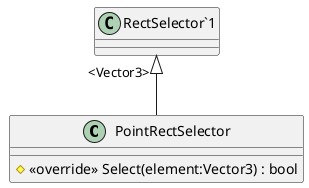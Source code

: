 @startuml
class PointRectSelector {
    # <<override>> Select(element:Vector3) : bool
}
"RectSelector`1" "<Vector3>" <|-- PointRectSelector
@enduml
